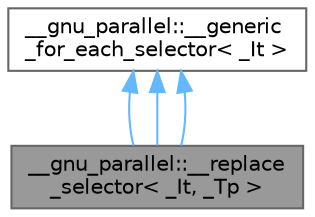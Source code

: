digraph "__gnu_parallel::__replace_selector&lt; _It, _Tp &gt;"
{
 // LATEX_PDF_SIZE
  bgcolor="transparent";
  edge [fontname=Helvetica,fontsize=10,labelfontname=Helvetica,labelfontsize=10];
  node [fontname=Helvetica,fontsize=10,shape=box,height=0.2,width=0.4];
  Node1 [id="Node000001",label="__gnu_parallel::__replace\l_selector\< _It, _Tp \>",height=0.2,width=0.4,color="gray40", fillcolor="grey60", style="filled", fontcolor="black",tooltip="std::replace() selector."];
  Node2 -> Node1 [id="edge7_Node000001_Node000002",dir="back",color="steelblue1",style="solid",tooltip=" "];
  Node2 [id="Node000002",label="__gnu_parallel::__generic\l_for_each_selector\< _It \>",height=0.2,width=0.4,color="gray40", fillcolor="white", style="filled",URL="$struct____gnu__parallel_1_1____generic__for__each__selector.html",tooltip="Generic __selector for embarrassingly parallel functions."];
  Node2 -> Node1 [id="edge8_Node000001_Node000002",dir="back",color="steelblue1",style="solid",tooltip=" "];
  Node2 -> Node1 [id="edge9_Node000001_Node000002",dir="back",color="steelblue1",style="solid",tooltip=" "];
}
